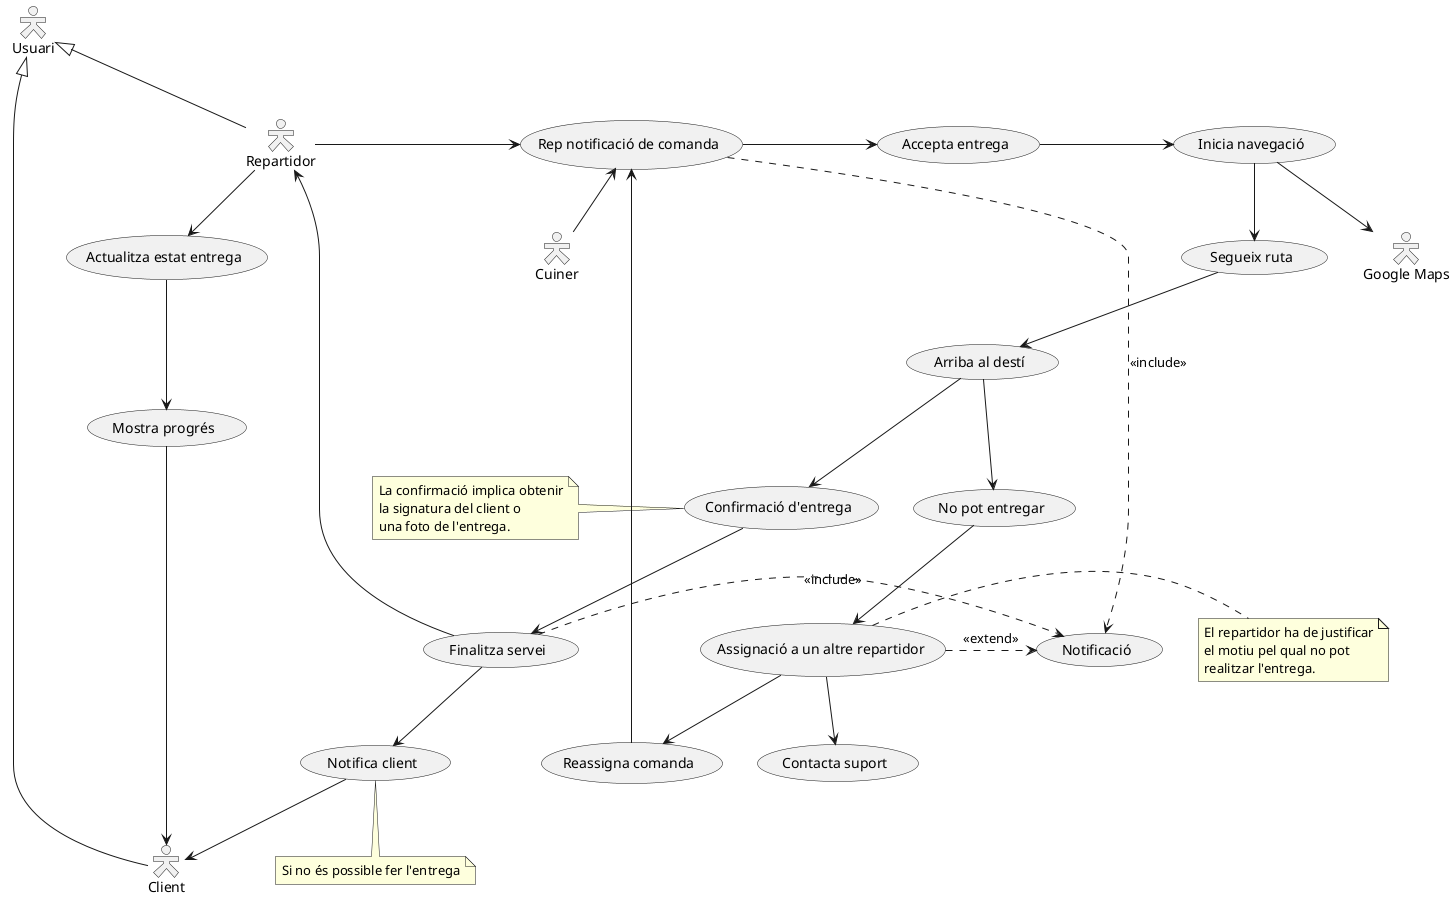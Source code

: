 @startuml
skinparam actorStyle Hollow 

actor "Usuari" as US
actor "Client" as CL
actor "Repartidor" as RP
actor "Cuiner" as CK
actor "Google Maps" as GM

US <|-- CL
US <|-- RP


usecase A1 as "Confirmació d'entrega"
usecase A2 as "Assignació a un altre repartidor"

RP-right->(Rep notificació de comanda)
(Rep notificació de comanda)<--CK
(Rep notificació de comanda)-right->(Accepta entrega)
(Accepta entrega)-right->(Inicia navegació)
(Inicia navegació)-->GM

RP-down->(Actualitza estat entrega)
(Actualitza estat entrega)-->(Mostra progrés)
(Mostra progrés)-->CL

(Inicia navegació)-->(Segueix ruta)
(Segueix ruta)-->(Arriba al destí)
(Arriba al destí)-->A1

note left of A1 : La confirmació implica obtenir\nla signatura del client o\nuna foto de l'entrega.

(A1)-->(Finalitza servei)
(Finalitza servei)-->RP
(Finalitza servei)-->(Notifica client)
(Notifica client)-->CL

note bottom : Si no és possible fer l'entrega
(Arriba al destí)-->(No pot entregar)
(No pot entregar)-->A2
(A2)-->(Contacta suport)
(A2)-->(Reassigna comanda)
(Reassigna comanda)-->(Rep notificació de comanda)

note right of A2 : El repartidor ha de justificar\nel motiu pel qual no pot\nrealitzar l'entrega.

(Rep notificació de comanda) .> (Notificació) : <<include>>
(Finalitza servei) .> (Notificació) : <<include>>
(A2) .> (Notificació) : <<extend>>
@enduml

